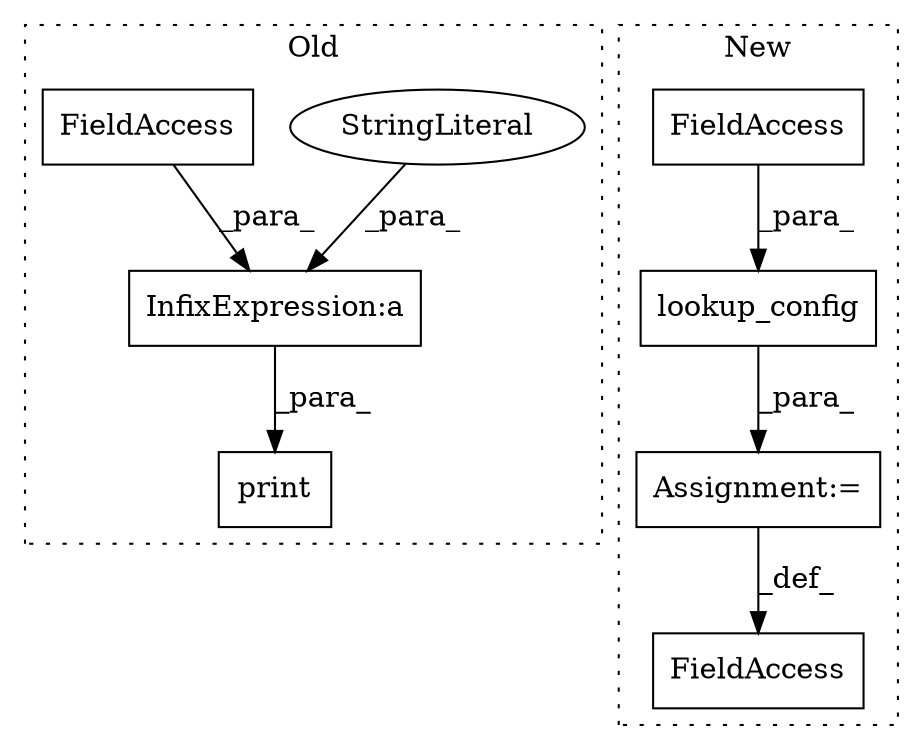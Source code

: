 digraph G {
subgraph cluster0 {
1 [label="print" a="32" s="2415,2456" l="6,1" shape="box"];
3 [label="InfixExpression:a" a="27" s="2383" l="3" shape="box"];
4 [label="StringLiteral" a="45" s="2361" l="22" shape="ellipse"];
8 [label="FieldAccess" a="22" s="2386" l="11" shape="box"];
label = "Old";
style="dotted";
}
subgraph cluster1 {
2 [label="lookup_config" a="32" s="790,808" l="14,1" shape="box"];
5 [label="FieldAccess" a="22" s="783" l="6" shape="box"];
6 [label="FieldAccess" a="22" s="804" l="4" shape="box"];
7 [label="Assignment:=" a="7" s="789" l="1" shape="box"];
label = "New";
style="dotted";
}
2 -> 7 [label="_para_"];
3 -> 1 [label="_para_"];
4 -> 3 [label="_para_"];
6 -> 2 [label="_para_"];
7 -> 5 [label="_def_"];
8 -> 3 [label="_para_"];
}